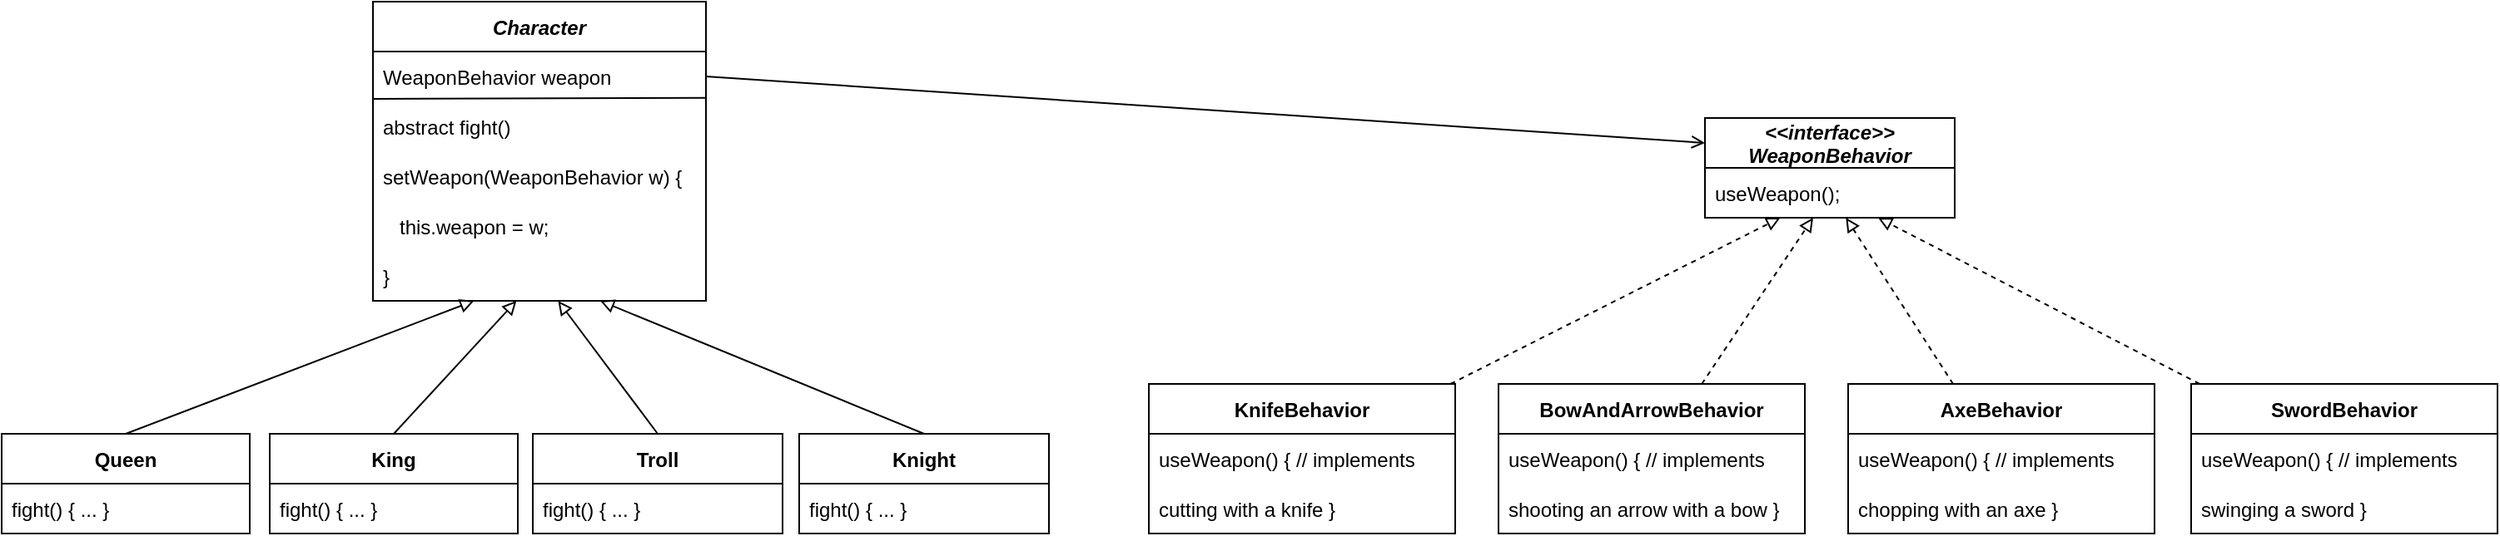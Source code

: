 <mxfile version="20.7.4" type="device"><diagram id="ahAyE9eUKxN_0jiChCt0" name="Sayfa -1"><mxGraphModel dx="1404" dy="837" grid="1" gridSize="10" guides="1" tooltips="1" connect="1" arrows="1" fold="1" page="1" pageScale="1" pageWidth="827" pageHeight="1169" math="0" shadow="0"><root><mxCell id="0"/><mxCell id="1" parent="0"/><mxCell id="Ut0jkyPo9jxcRKWnvp_2-1" value="Character" style="swimlane;fontStyle=3;childLayout=stackLayout;horizontal=1;startSize=30;horizontalStack=0;resizeParent=1;resizeParentMax=0;resizeLast=0;collapsible=1;marginBottom=0;rounded=0;swimlaneLine=1;glass=0;shadow=0;" parent="1" vertex="1"><mxGeometry x="430" y="420" width="200" height="180" as="geometry"/></mxCell><mxCell id="Ut0jkyPo9jxcRKWnvp_2-4" value="WeaponBehavior weapon" style="text;strokeColor=none;fillColor=none;align=left;verticalAlign=middle;spacingLeft=4;spacingRight=4;overflow=hidden;points=[[0,0.5],[1,0.5]];portConstraint=eastwest;rotatable=0;fontStyle=0;shadow=0;glass=0;rounded=0;" parent="Ut0jkyPo9jxcRKWnvp_2-1" vertex="1"><mxGeometry y="30" width="200" height="30" as="geometry"/></mxCell><mxCell id="Ut0jkyPo9jxcRKWnvp_2-5" value="abstract fight()" style="text;strokeColor=none;fillColor=none;align=left;verticalAlign=middle;spacingLeft=4;spacingRight=4;overflow=hidden;points=[[0,0.5],[1,0.5]];portConstraint=eastwest;rotatable=0;" parent="Ut0jkyPo9jxcRKWnvp_2-1" vertex="1"><mxGeometry y="60" width="200" height="30" as="geometry"/></mxCell><mxCell id="p3yaVOeTavRDedQkL2en-12" value="" style="endArrow=none;html=1;rounded=0;entryX=1.002;entryY=-0.071;entryDx=0;entryDy=0;entryPerimeter=0;exitX=-0.002;exitY=-0.052;exitDx=0;exitDy=0;exitPerimeter=0;" parent="Ut0jkyPo9jxcRKWnvp_2-1" source="Ut0jkyPo9jxcRKWnvp_2-5" target="Ut0jkyPo9jxcRKWnvp_2-5" edge="1"><mxGeometry width="50" height="50" relative="1" as="geometry"><mxPoint x="-71" y="156" as="sourcePoint"/><mxPoint x="-21" y="106" as="targetPoint"/></mxGeometry></mxCell><mxCell id="3prvUwbAFI4DpzwTXvoS-4" value="setWeapon(WeaponBehavior w) {" style="text;strokeColor=none;fillColor=none;align=left;verticalAlign=middle;spacingLeft=4;spacingRight=4;overflow=hidden;points=[[0,0.5],[1,0.5]];portConstraint=eastwest;rotatable=0;" parent="Ut0jkyPo9jxcRKWnvp_2-1" vertex="1"><mxGeometry y="90" width="200" height="30" as="geometry"/></mxCell><mxCell id="3prvUwbAFI4DpzwTXvoS-6" value="   this.weapon = w;" style="text;strokeColor=none;fillColor=none;align=left;verticalAlign=middle;spacingLeft=4;spacingRight=4;overflow=hidden;points=[[0,0.5],[1,0.5]];portConstraint=eastwest;rotatable=0;" parent="Ut0jkyPo9jxcRKWnvp_2-1" vertex="1"><mxGeometry y="120" width="200" height="30" as="geometry"/></mxCell><mxCell id="3prvUwbAFI4DpzwTXvoS-7" value="}" style="text;strokeColor=none;fillColor=none;align=left;verticalAlign=middle;spacingLeft=4;spacingRight=4;overflow=hidden;points=[[0,0.5],[1,0.5]];portConstraint=eastwest;rotatable=0;" parent="Ut0jkyPo9jxcRKWnvp_2-1" vertex="1"><mxGeometry y="150" width="200" height="30" as="geometry"/></mxCell><mxCell id="Ut0jkyPo9jxcRKWnvp_2-6" value="Queen" style="swimlane;fontStyle=1;childLayout=stackLayout;horizontal=1;startSize=30;horizontalStack=0;resizeParent=1;resizeParentMax=0;resizeLast=0;collapsible=1;marginBottom=0;" parent="1" vertex="1"><mxGeometry x="207" y="680" width="149" height="60" as="geometry"/></mxCell><mxCell id="Ut0jkyPo9jxcRKWnvp_2-7" value="fight() { ... }" style="text;strokeColor=none;fillColor=none;align=left;verticalAlign=middle;spacingLeft=4;spacingRight=4;overflow=hidden;points=[[0,0.5],[1,0.5]];portConstraint=eastwest;rotatable=0;" parent="Ut0jkyPo9jxcRKWnvp_2-6" vertex="1"><mxGeometry y="30" width="149" height="30" as="geometry"/></mxCell><mxCell id="Ut0jkyPo9jxcRKWnvp_2-10" value="King" style="swimlane;fontStyle=1;childLayout=stackLayout;horizontal=1;startSize=30;horizontalStack=0;resizeParent=1;resizeParentMax=0;resizeLast=0;collapsible=1;marginBottom=0;" parent="1" vertex="1"><mxGeometry x="368" y="680" width="149" height="60" as="geometry"/></mxCell><mxCell id="Ut0jkyPo9jxcRKWnvp_2-11" value="fight() { ... }" style="text;strokeColor=none;fillColor=none;align=left;verticalAlign=middle;spacingLeft=4;spacingRight=4;overflow=hidden;points=[[0,0.5],[1,0.5]];portConstraint=eastwest;rotatable=0;" parent="Ut0jkyPo9jxcRKWnvp_2-10" vertex="1"><mxGeometry y="30" width="149" height="30" as="geometry"/></mxCell><mxCell id="Ut0jkyPo9jxcRKWnvp_2-16" value="" style="endArrow=block;html=1;rounded=0;exitX=0.5;exitY=0;exitDx=0;exitDy=0;endFill=0;" parent="1" source="Ut0jkyPo9jxcRKWnvp_2-6" target="3prvUwbAFI4DpzwTXvoS-7" edge="1"><mxGeometry width="50" height="50" relative="1" as="geometry"><mxPoint x="481" y="670" as="sourcePoint"/><mxPoint x="500.065" y="350" as="targetPoint"/></mxGeometry></mxCell><mxCell id="Ut0jkyPo9jxcRKWnvp_2-17" value="" style="endArrow=block;html=1;rounded=0;exitX=0.5;exitY=0;exitDx=0;exitDy=0;startArrow=none;startFill=0;strokeWidth=1;strokeColor=default;endFill=0;" parent="1" source="Ut0jkyPo9jxcRKWnvp_2-10" target="3prvUwbAFI4DpzwTXvoS-7" edge="1"><mxGeometry width="50" height="50" relative="1" as="geometry"><mxPoint x="471" y="850" as="sourcePoint"/><mxPoint x="507.065" y="350" as="targetPoint"/></mxGeometry></mxCell><mxCell id="fZ_BspLXWqTUvN2CQVIy-2" value="Troll" style="swimlane;fontStyle=1;childLayout=stackLayout;horizontal=1;startSize=30;horizontalStack=0;resizeParent=1;resizeParentMax=0;resizeLast=0;collapsible=1;marginBottom=0;" parent="1" vertex="1"><mxGeometry x="526" y="680" width="150" height="60" as="geometry"/></mxCell><mxCell id="fZ_BspLXWqTUvN2CQVIy-7" value="fight() { ... }" style="text;strokeColor=none;fillColor=none;align=left;verticalAlign=middle;spacingLeft=4;spacingRight=4;overflow=hidden;points=[[0,0.5],[1,0.5]];portConstraint=eastwest;rotatable=0;" parent="fZ_BspLXWqTUvN2CQVIy-2" vertex="1"><mxGeometry y="30" width="150" height="30" as="geometry"/></mxCell><mxCell id="fZ_BspLXWqTUvN2CQVIy-6" value="" style="endArrow=block;html=1;rounded=0;exitX=0.5;exitY=0;exitDx=0;exitDy=0;endFill=0;" parent="1" source="fZ_BspLXWqTUvN2CQVIy-2" target="3prvUwbAFI4DpzwTXvoS-7" edge="1"><mxGeometry width="50" height="50" relative="1" as="geometry"><mxPoint x="361" y="690" as="sourcePoint"/><mxPoint x="513.957" y="350" as="targetPoint"/></mxGeometry></mxCell><mxCell id="2CV6e-v8XNil0Wr0ahHt-2" value="Knight" style="swimlane;fontStyle=1;childLayout=stackLayout;horizontal=1;startSize=30;horizontalStack=0;resizeParent=1;resizeParentMax=0;resizeLast=0;collapsible=1;marginBottom=0;" parent="1" vertex="1"><mxGeometry x="686" y="680" width="150" height="60" as="geometry"/></mxCell><mxCell id="2CV6e-v8XNil0Wr0ahHt-3" value="fight() { ... }" style="text;strokeColor=none;fillColor=none;align=left;verticalAlign=middle;spacingLeft=4;spacingRight=4;overflow=hidden;points=[[0,0.5],[1,0.5]];portConstraint=eastwest;rotatable=0;" parent="2CV6e-v8XNil0Wr0ahHt-2" vertex="1"><mxGeometry y="30" width="150" height="30" as="geometry"/></mxCell><mxCell id="2CV6e-v8XNil0Wr0ahHt-8" value="" style="endArrow=block;html=1;rounded=0;exitX=0.5;exitY=0;exitDx=0;exitDy=0;endFill=0;" parent="1" source="2CV6e-v8XNil0Wr0ahHt-2" target="3prvUwbAFI4DpzwTXvoS-7" edge="1"><mxGeometry width="50" height="50" relative="1" as="geometry"><mxPoint x="611" y="690" as="sourcePoint"/><mxPoint x="520.913" y="350" as="targetPoint"/></mxGeometry></mxCell><mxCell id="p3yaVOeTavRDedQkL2en-25" value="&lt;&lt;interface&gt;&gt;&#10;WeaponBehavior" style="swimlane;fontStyle=3;childLayout=stackLayout;horizontal=1;startSize=30;horizontalStack=0;resizeParent=1;resizeParentMax=0;resizeLast=0;collapsible=1;marginBottom=0;" parent="1" vertex="1"><mxGeometry x="1230" y="490" width="150" height="60" as="geometry"/></mxCell><mxCell id="p3yaVOeTavRDedQkL2en-26" value="useWeapon();" style="text;strokeColor=none;fillColor=none;align=left;verticalAlign=middle;spacingLeft=4;spacingRight=4;overflow=hidden;points=[[0,0.5],[1,0.5]];portConstraint=eastwest;rotatable=0;" parent="p3yaVOeTavRDedQkL2en-25" vertex="1"><mxGeometry y="30" width="150" height="30" as="geometry"/></mxCell><mxCell id="p3yaVOeTavRDedQkL2en-27" value="BowAndArrowBehavior" style="swimlane;fontStyle=1;childLayout=stackLayout;horizontal=1;startSize=30;horizontalStack=0;resizeParent=1;resizeParentMax=0;resizeLast=0;collapsible=1;marginBottom=0;" parent="1" vertex="1"><mxGeometry x="1106" y="650" width="184" height="90" as="geometry"/></mxCell><mxCell id="p3yaVOeTavRDedQkL2en-28" value="useWeapon() { // implements" style="text;strokeColor=none;fillColor=none;align=left;verticalAlign=middle;spacingLeft=4;spacingRight=4;overflow=hidden;points=[[0,0.5],[1,0.5]];portConstraint=eastwest;rotatable=0;" parent="p3yaVOeTavRDedQkL2en-27" vertex="1"><mxGeometry y="30" width="184" height="30" as="geometry"/></mxCell><mxCell id="p3yaVOeTavRDedQkL2en-29" value="shooting an arrow with a bow }" style="text;strokeColor=none;fillColor=none;align=left;verticalAlign=middle;spacingLeft=4;spacingRight=4;overflow=hidden;points=[[0,0.5],[1,0.5]];portConstraint=eastwest;rotatable=0;" parent="p3yaVOeTavRDedQkL2en-27" vertex="1"><mxGeometry y="60" width="184" height="30" as="geometry"/></mxCell><mxCell id="p3yaVOeTavRDedQkL2en-31" value="KnifeBehavior" style="swimlane;fontStyle=1;childLayout=stackLayout;horizontal=1;startSize=30;horizontalStack=0;resizeParent=1;resizeParentMax=0;resizeLast=0;collapsible=1;marginBottom=0;" parent="1" vertex="1"><mxGeometry x="896" y="650" width="184" height="90" as="geometry"/></mxCell><mxCell id="p3yaVOeTavRDedQkL2en-32" value="useWeapon() { // implements" style="text;strokeColor=none;fillColor=none;align=left;verticalAlign=middle;spacingLeft=4;spacingRight=4;overflow=hidden;points=[[0,0.5],[1,0.5]];portConstraint=eastwest;rotatable=0;" parent="p3yaVOeTavRDedQkL2en-31" vertex="1"><mxGeometry y="30" width="184" height="30" as="geometry"/></mxCell><mxCell id="p3yaVOeTavRDedQkL2en-34" value="cutting with a knife }" style="text;strokeColor=none;fillColor=none;align=left;verticalAlign=middle;spacingLeft=4;spacingRight=4;overflow=hidden;points=[[0,0.5],[1,0.5]];portConstraint=eastwest;rotatable=0;" parent="p3yaVOeTavRDedQkL2en-31" vertex="1"><mxGeometry y="60" width="184" height="30" as="geometry"/></mxCell><mxCell id="p3yaVOeTavRDedQkL2en-35" value="AxeBehavior" style="swimlane;fontStyle=1;childLayout=stackLayout;horizontal=1;startSize=30;horizontalStack=0;resizeParent=1;resizeParentMax=0;resizeLast=0;collapsible=1;marginBottom=0;" parent="1" vertex="1"><mxGeometry x="1316" y="650" width="184" height="90" as="geometry"/></mxCell><mxCell id="p3yaVOeTavRDedQkL2en-36" value="useWeapon() { // implements" style="text;strokeColor=none;fillColor=none;align=left;verticalAlign=middle;spacingLeft=4;spacingRight=4;overflow=hidden;points=[[0,0.5],[1,0.5]];portConstraint=eastwest;rotatable=0;" parent="p3yaVOeTavRDedQkL2en-35" vertex="1"><mxGeometry y="30" width="184" height="30" as="geometry"/></mxCell><mxCell id="p3yaVOeTavRDedQkL2en-37" value="chopping with an axe }" style="text;strokeColor=none;fillColor=none;align=left;verticalAlign=middle;spacingLeft=4;spacingRight=4;overflow=hidden;points=[[0,0.5],[1,0.5]];portConstraint=eastwest;rotatable=0;" parent="p3yaVOeTavRDedQkL2en-35" vertex="1"><mxGeometry y="60" width="184" height="30" as="geometry"/></mxCell><mxCell id="p3yaVOeTavRDedQkL2en-41" value="" style="endArrow=block;html=1;rounded=0;endFill=0;dashed=1;" parent="1" source="p3yaVOeTavRDedQkL2en-31" target="p3yaVOeTavRDedQkL2en-26" edge="1"><mxGeometry width="50" height="50" relative="1" as="geometry"><mxPoint x="1123.483" y="310" as="sourcePoint"/><mxPoint x="1168.379" y="240" as="targetPoint"/></mxGeometry></mxCell><mxCell id="p3yaVOeTavRDedQkL2en-42" value="" style="endArrow=block;html=1;rounded=0;endFill=0;dashed=1;" parent="1" source="p3yaVOeTavRDedQkL2en-27" target="p3yaVOeTavRDedQkL2en-26" edge="1"><mxGeometry width="50" height="50" relative="1" as="geometry"><mxPoint x="1063.455" y="660" as="sourcePoint"/><mxPoint x="1161.636" y="570" as="targetPoint"/></mxGeometry></mxCell><mxCell id="p3yaVOeTavRDedQkL2en-43" value="" style="endArrow=block;html=1;rounded=0;endFill=0;dashed=1;" parent="1" source="p3yaVOeTavRDedQkL2en-35" target="p3yaVOeTavRDedQkL2en-26" edge="1"><mxGeometry width="50" height="50" relative="1" as="geometry"><mxPoint x="1073.455" y="670" as="sourcePoint"/><mxPoint x="1171.636" y="580" as="targetPoint"/></mxGeometry></mxCell><mxCell id="p3yaVOeTavRDedQkL2en-49" value="" style="endArrow=open;html=1;rounded=0;endFill=0;exitX=1;exitY=0.5;exitDx=0;exitDy=0;entryX=0;entryY=0.25;entryDx=0;entryDy=0;" parent="1" source="Ut0jkyPo9jxcRKWnvp_2-4" target="p3yaVOeTavRDedQkL2en-25" edge="1"><mxGeometry width="50" height="50" relative="1" as="geometry"><mxPoint x="610" y="376.192" as="sourcePoint"/><mxPoint x="1150" y="540" as="targetPoint"/></mxGeometry></mxCell><mxCell id="3prvUwbAFI4DpzwTXvoS-1" value="SwordBehavior" style="swimlane;fontStyle=1;childLayout=stackLayout;horizontal=1;startSize=30;horizontalStack=0;resizeParent=1;resizeParentMax=0;resizeLast=0;collapsible=1;marginBottom=0;" parent="1" vertex="1"><mxGeometry x="1522" y="650" width="184" height="90" as="geometry"/></mxCell><mxCell id="3prvUwbAFI4DpzwTXvoS-2" value="useWeapon() { // implements" style="text;strokeColor=none;fillColor=none;align=left;verticalAlign=middle;spacingLeft=4;spacingRight=4;overflow=hidden;points=[[0,0.5],[1,0.5]];portConstraint=eastwest;rotatable=0;" parent="3prvUwbAFI4DpzwTXvoS-1" vertex="1"><mxGeometry y="30" width="184" height="30" as="geometry"/></mxCell><mxCell id="3prvUwbAFI4DpzwTXvoS-3" value="swinging a sword }" style="text;strokeColor=none;fillColor=none;align=left;verticalAlign=middle;spacingLeft=4;spacingRight=4;overflow=hidden;points=[[0,0.5],[1,0.5]];portConstraint=eastwest;rotatable=0;" parent="3prvUwbAFI4DpzwTXvoS-1" vertex="1"><mxGeometry y="60" width="184" height="30" as="geometry"/></mxCell><mxCell id="3prvUwbAFI4DpzwTXvoS-5" value="" style="endArrow=block;html=1;rounded=0;endFill=0;dashed=1;" parent="1" source="3prvUwbAFI4DpzwTXvoS-1" target="p3yaVOeTavRDedQkL2en-26" edge="1"><mxGeometry width="50" height="50" relative="1" as="geometry"><mxPoint x="1355" y="660" as="sourcePoint"/><mxPoint x="1229.0" y="570" as="targetPoint"/></mxGeometry></mxCell></root></mxGraphModel></diagram></mxfile>